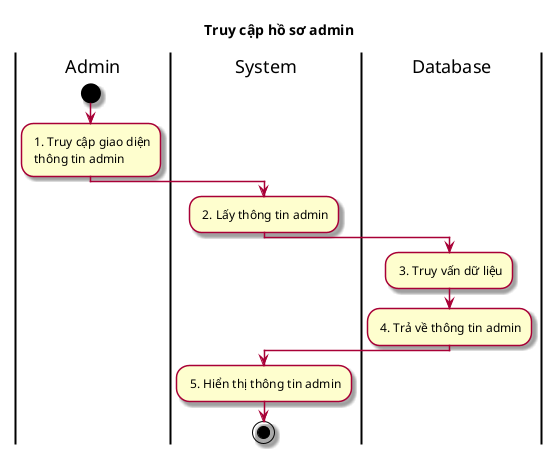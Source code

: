 @startuml ActTruyCapHoSoAdmin

skin rose
title Truy cập hồ sơ admin

|Admin|
start
: 1. Truy cập giao diện\n thông tin admin;
|System|
: 2. Lấy thông tin admin;
|Database|
: 3. Truy vấn dữ liệu;
: 4. Trả về thông tin admin;
|System|
: 5. Hiển thị thông tin admin;
stop
@enduml
```